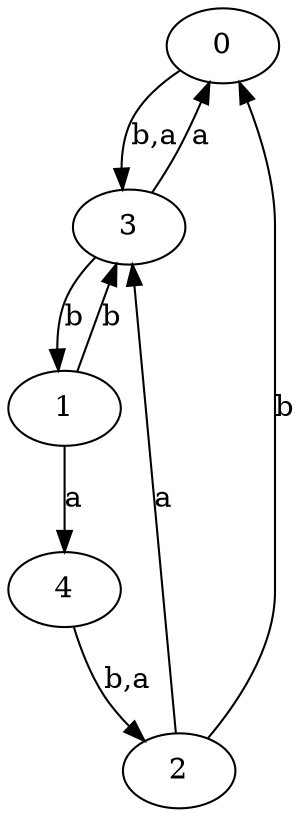 digraph {
 ranksep=0.5;
 d2tdocpreamble = "\usetikzlibrary{automata}";
 d2tfigpreamble = "\tikzstyle{every state}= [ draw=blue!50,very thick,fill=blue!20]  \tikzstyle{auto}= [fill=white]";
 node [style="state"];
 edge [lblstyle="auto",topath="bend right", len=4  ]
  "0" [label="0",];
  "1" [label="1",];
  "2" [label="2",style = "state, accepting"];
  "3" [label="3",];
  "4" [label="4",style = "state, initial"];
  "0" -> "3" [label="b,a"];
  "1" -> "3" [label="b"];
  "1" -> "4" [label="a"];
  "2" -> "0" [label="b"];
  "2" -> "3" [label="a"];
  "3" -> "0" [label="a"];
  "3" -> "1" [label="b"];
  "4" -> "2" [label="b,a"];
}